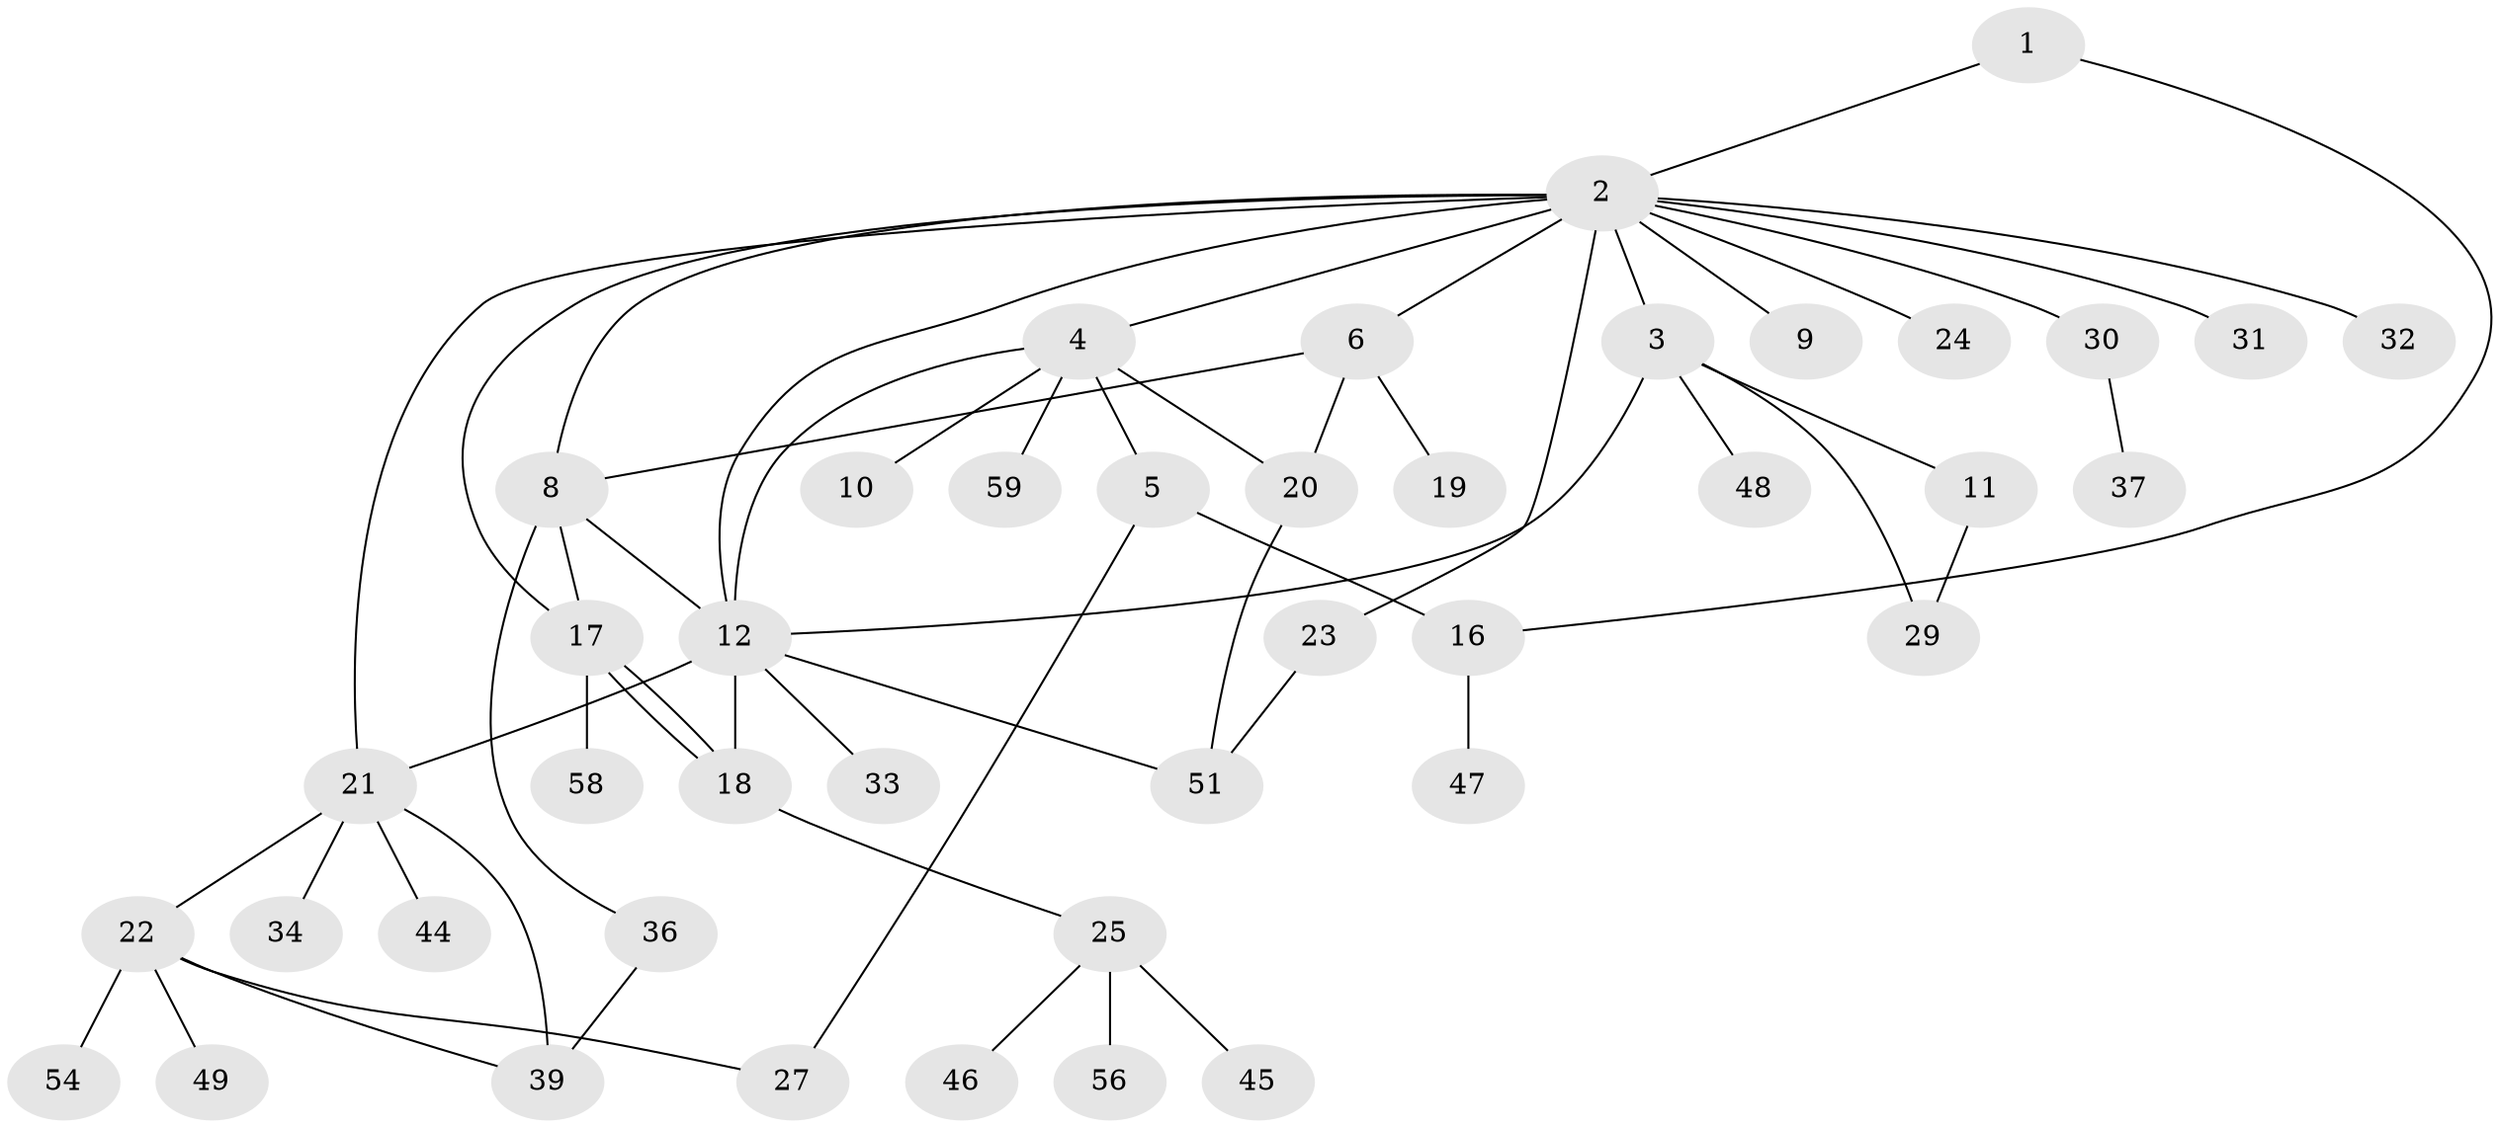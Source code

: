 // original degree distribution, {2: 0.1864406779661017, 15: 0.01694915254237288, 6: 0.06779661016949153, 5: 0.05084745762711865, 4: 0.05084745762711865, 3: 0.11864406779661017, 1: 0.4745762711864407, 8: 0.01694915254237288, 7: 0.01694915254237288}
// Generated by graph-tools (version 1.1) at 2025/41/03/06/25 10:41:46]
// undirected, 42 vertices, 57 edges
graph export_dot {
graph [start="1"]
  node [color=gray90,style=filled];
  1;
  2 [super="+41"];
  3 [super="+15"];
  4 [super="+13"];
  5 [super="+53"];
  6 [super="+7"];
  8 [super="+14"];
  9;
  10;
  11 [super="+55"];
  12 [super="+40"];
  16 [super="+28"];
  17 [super="+26"];
  18 [super="+57"];
  19;
  20 [super="+35"];
  21 [super="+38"];
  22 [super="+50"];
  23;
  24;
  25 [super="+52"];
  27;
  29;
  30 [super="+42"];
  31;
  32;
  33;
  34;
  36 [super="+43"];
  37;
  39;
  44;
  45;
  46;
  47;
  48;
  49;
  51;
  54;
  56;
  58;
  59;
  1 -- 2;
  1 -- 16;
  2 -- 3;
  2 -- 4;
  2 -- 6;
  2 -- 8;
  2 -- 9;
  2 -- 12;
  2 -- 17;
  2 -- 21;
  2 -- 23;
  2 -- 24;
  2 -- 30;
  2 -- 31;
  2 -- 32;
  3 -- 11;
  3 -- 12;
  3 -- 29;
  3 -- 48;
  4 -- 5;
  4 -- 10;
  4 -- 59;
  4 -- 20;
  4 -- 12;
  5 -- 16 [weight=2];
  5 -- 27;
  6 -- 19;
  6 -- 8;
  6 -- 20;
  8 -- 17;
  8 -- 12 [weight=2];
  8 -- 36;
  11 -- 29;
  12 -- 18;
  12 -- 21;
  12 -- 33;
  12 -- 51;
  16 -- 47;
  17 -- 18;
  17 -- 18;
  17 -- 58;
  18 -- 25;
  20 -- 51;
  21 -- 22;
  21 -- 34;
  21 -- 39;
  21 -- 44;
  22 -- 27;
  22 -- 39;
  22 -- 49;
  22 -- 54;
  23 -- 51;
  25 -- 45;
  25 -- 46;
  25 -- 56;
  30 -- 37;
  36 -- 39;
}
